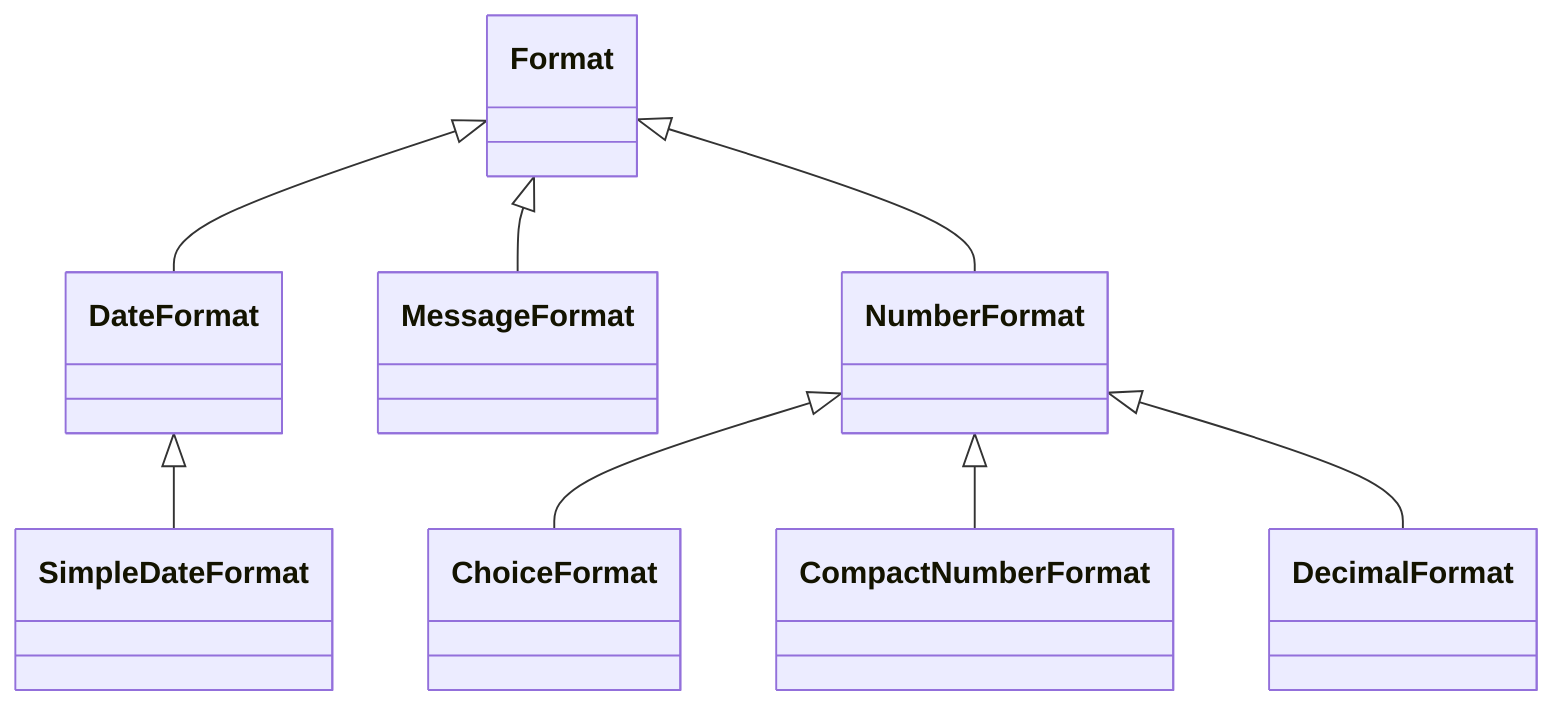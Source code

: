 classDiagram 
    Format <|-- DateFormat
    Format <|-- MessageFormat
    Format <|-- NumberFormat
    DateFormat <|-- SimpleDateFormat
    NumberFormat <|-- ChoiceFormat
    NumberFormat <|-- CompactNumberFormat
    NumberFormat <|-- DecimalFormat